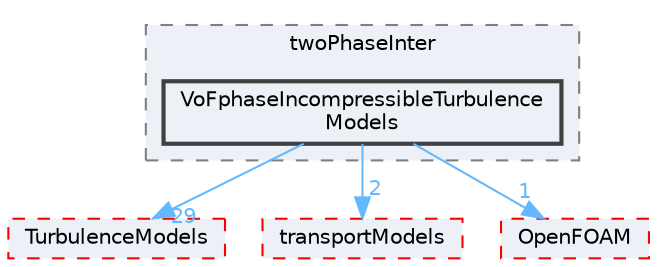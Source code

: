 digraph "src/phaseSystemModels/twoPhaseInter/VoFphaseIncompressibleTurbulenceModels"
{
 // LATEX_PDF_SIZE
  bgcolor="transparent";
  edge [fontname=Helvetica,fontsize=10,labelfontname=Helvetica,labelfontsize=10];
  node [fontname=Helvetica,fontsize=10,shape=box,height=0.2,width=0.4];
  compound=true
  subgraph clusterdir_9d91f4f8d87eaf9d70fbf311bd2dcac3 {
    graph [ bgcolor="#edf0f7", pencolor="grey50", label="twoPhaseInter", fontname=Helvetica,fontsize=10 style="filled,dashed", URL="dir_9d91f4f8d87eaf9d70fbf311bd2dcac3.html",tooltip=""]
  dir_317bea1022c3a521c5ea51a5dcf64214 [label="VoFphaseIncompressibleTurbulence\lModels", fillcolor="#edf0f7", color="grey25", style="filled,bold", URL="dir_317bea1022c3a521c5ea51a5dcf64214.html",tooltip=""];
  }
  dir_1eda626aeac0f0ad2848c36acaa5d501 [label="TurbulenceModels", fillcolor="#edf0f7", color="red", style="filled,dashed", URL="dir_1eda626aeac0f0ad2848c36acaa5d501.html",tooltip=""];
  dir_9415e59289a6feeb24164dafa70a594f [label="transportModels", fillcolor="#edf0f7", color="red", style="filled,dashed", URL="dir_9415e59289a6feeb24164dafa70a594f.html",tooltip=""];
  dir_c5473ff19b20e6ec4dfe5c310b3778a8 [label="OpenFOAM", fillcolor="#edf0f7", color="red", style="filled,dashed", URL="dir_c5473ff19b20e6ec4dfe5c310b3778a8.html",tooltip=""];
  dir_317bea1022c3a521c5ea51a5dcf64214->dir_1eda626aeac0f0ad2848c36acaa5d501 [headlabel="29", labeldistance=1.5 headhref="dir_004291_004143.html" href="dir_004291_004143.html" color="steelblue1" fontcolor="steelblue1"];
  dir_317bea1022c3a521c5ea51a5dcf64214->dir_9415e59289a6feeb24164dafa70a594f [headlabel="2", labeldistance=1.5 headhref="dir_004291_004112.html" href="dir_004291_004112.html" color="steelblue1" fontcolor="steelblue1"];
  dir_317bea1022c3a521c5ea51a5dcf64214->dir_c5473ff19b20e6ec4dfe5c310b3778a8 [headlabel="1", labeldistance=1.5 headhref="dir_004291_002695.html" href="dir_004291_002695.html" color="steelblue1" fontcolor="steelblue1"];
}
